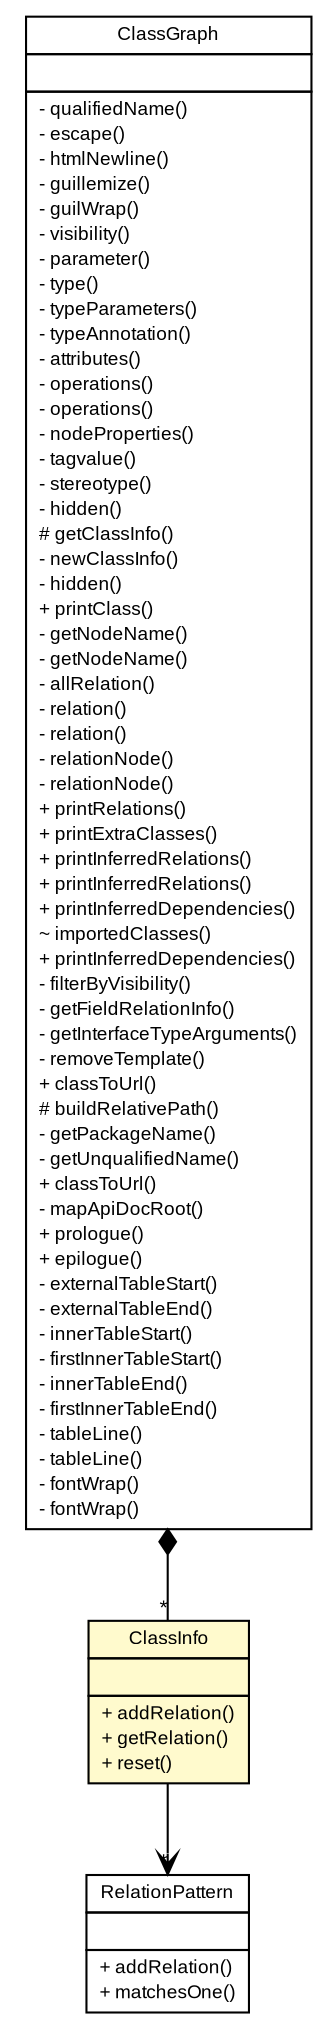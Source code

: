 #!/usr/local/bin/dot
#
# Class diagram 
# Generated by UMLGraph version R5_7_2-3-gee82a7 (http://www.umlgraph.org/)
#

digraph G {
	edge [fontname="arial",fontsize=10,labelfontname="arial",labelfontsize=10];
	node [fontname="arial",fontsize=10,shape=plaintext];
	nodesep=0.25;
	ranksep=0.5;
	// org.umlgraph.doclet.RelationPattern
	c237 [label=<<table title="org.umlgraph.doclet.RelationPattern" border="0" cellborder="1" cellspacing="0" cellpadding="2" port="p" href="./RelationPattern.html">
		<tr><td><table border="0" cellspacing="0" cellpadding="1">
<tr><td align="center" balign="center"> RelationPattern </td></tr>
		</table></td></tr>
		<tr><td><table border="0" cellspacing="0" cellpadding="1">
<tr><td align="left" balign="left">  </td></tr>
		</table></td></tr>
		<tr><td><table border="0" cellspacing="0" cellpadding="1">
<tr><td align="left" balign="left"> + addRelation() </td></tr>
<tr><td align="left" balign="left"> + matchesOne() </td></tr>
		</table></td></tr>
		</table>>, URL="./RelationPattern.html", fontname="arial", fontcolor="black", fontsize=9.0];
	// org.umlgraph.doclet.ClassInfo
	c250 [label=<<table title="org.umlgraph.doclet.ClassInfo" border="0" cellborder="1" cellspacing="0" cellpadding="2" port="p" bgcolor="lemonChiffon" href="./ClassInfo.html">
		<tr><td><table border="0" cellspacing="0" cellpadding="1">
<tr><td align="center" balign="center"> ClassInfo </td></tr>
		</table></td></tr>
		<tr><td><table border="0" cellspacing="0" cellpadding="1">
<tr><td align="left" balign="left">  </td></tr>
		</table></td></tr>
		<tr><td><table border="0" cellspacing="0" cellpadding="1">
<tr><td align="left" balign="left"> + addRelation() </td></tr>
<tr><td align="left" balign="left"> + getRelation() </td></tr>
<tr><td align="left" balign="left"> + reset() </td></tr>
		</table></td></tr>
		</table>>, URL="./ClassInfo.html", fontname="arial", fontcolor="black", fontsize=9.0];
	// org.umlgraph.doclet.ClassGraph
	c251 [label=<<table title="org.umlgraph.doclet.ClassGraph" border="0" cellborder="1" cellspacing="0" cellpadding="2" port="p" href="./ClassGraph.html">
		<tr><td><table border="0" cellspacing="0" cellpadding="1">
<tr><td align="center" balign="center"> ClassGraph </td></tr>
		</table></td></tr>
		<tr><td><table border="0" cellspacing="0" cellpadding="1">
<tr><td align="left" balign="left">  </td></tr>
		</table></td></tr>
		<tr><td><table border="0" cellspacing="0" cellpadding="1">
<tr><td align="left" balign="left"> - qualifiedName() </td></tr>
<tr><td align="left" balign="left"> - escape() </td></tr>
<tr><td align="left" balign="left"> - htmlNewline() </td></tr>
<tr><td align="left" balign="left"> - guillemize() </td></tr>
<tr><td align="left" balign="left"> - guilWrap() </td></tr>
<tr><td align="left" balign="left"> - visibility() </td></tr>
<tr><td align="left" balign="left"> - parameter() </td></tr>
<tr><td align="left" balign="left"> - type() </td></tr>
<tr><td align="left" balign="left"> - typeParameters() </td></tr>
<tr><td align="left" balign="left"> - typeAnnotation() </td></tr>
<tr><td align="left" balign="left"> - attributes() </td></tr>
<tr><td align="left" balign="left"> - operations() </td></tr>
<tr><td align="left" balign="left"> - operations() </td></tr>
<tr><td align="left" balign="left"> - nodeProperties() </td></tr>
<tr><td align="left" balign="left"> - tagvalue() </td></tr>
<tr><td align="left" balign="left"> - stereotype() </td></tr>
<tr><td align="left" balign="left"> - hidden() </td></tr>
<tr><td align="left" balign="left"> # getClassInfo() </td></tr>
<tr><td align="left" balign="left"> - newClassInfo() </td></tr>
<tr><td align="left" balign="left"> - hidden() </td></tr>
<tr><td align="left" balign="left"> + printClass() </td></tr>
<tr><td align="left" balign="left"> - getNodeName() </td></tr>
<tr><td align="left" balign="left"> - getNodeName() </td></tr>
<tr><td align="left" balign="left"> - allRelation() </td></tr>
<tr><td align="left" balign="left"> - relation() </td></tr>
<tr><td align="left" balign="left"> - relation() </td></tr>
<tr><td align="left" balign="left"> - relationNode() </td></tr>
<tr><td align="left" balign="left"> - relationNode() </td></tr>
<tr><td align="left" balign="left"> + printRelations() </td></tr>
<tr><td align="left" balign="left"> + printExtraClasses() </td></tr>
<tr><td align="left" balign="left"> + printInferredRelations() </td></tr>
<tr><td align="left" balign="left"> + printInferredRelations() </td></tr>
<tr><td align="left" balign="left"> + printInferredDependencies() </td></tr>
<tr><td align="left" balign="left"> ~ importedClasses() </td></tr>
<tr><td align="left" balign="left"> + printInferredDependencies() </td></tr>
<tr><td align="left" balign="left"> - filterByVisibility() </td></tr>
<tr><td align="left" balign="left"> - getFieldRelationInfo() </td></tr>
<tr><td align="left" balign="left"> - getInterfaceTypeArguments() </td></tr>
<tr><td align="left" balign="left"> - removeTemplate() </td></tr>
<tr><td align="left" balign="left"> + classToUrl() </td></tr>
<tr><td align="left" balign="left"> # buildRelativePath() </td></tr>
<tr><td align="left" balign="left"> - getPackageName() </td></tr>
<tr><td align="left" balign="left"> - getUnqualifiedName() </td></tr>
<tr><td align="left" balign="left"> + classToUrl() </td></tr>
<tr><td align="left" balign="left"> - mapApiDocRoot() </td></tr>
<tr><td align="left" balign="left"> + prologue() </td></tr>
<tr><td align="left" balign="left"> + epilogue() </td></tr>
<tr><td align="left" balign="left"> - externalTableStart() </td></tr>
<tr><td align="left" balign="left"> - externalTableEnd() </td></tr>
<tr><td align="left" balign="left"> - innerTableStart() </td></tr>
<tr><td align="left" balign="left"> - firstInnerTableStart() </td></tr>
<tr><td align="left" balign="left"> - innerTableEnd() </td></tr>
<tr><td align="left" balign="left"> - firstInnerTableEnd() </td></tr>
<tr><td align="left" balign="left"> - tableLine() </td></tr>
<tr><td align="left" balign="left"> - tableLine() </td></tr>
<tr><td align="left" balign="left"> - fontWrap() </td></tr>
<tr><td align="left" balign="left"> - fontWrap() </td></tr>
		</table></td></tr>
		</table>>, URL="./ClassGraph.html", fontname="arial", fontcolor="black", fontsize=9.0];
	// org.umlgraph.doclet.ClassGraph COMPOSED org.umlgraph.doclet.ClassInfo
	c251:p -> c250:p [taillabel="", label="", headlabel="*", fontname="arial", fontcolor="black", fontsize=10.0, color="black", arrowhead=none, arrowtail=diamond, dir=both];
	// org.umlgraph.doclet.ClassInfo NAVASSOC org.umlgraph.doclet.RelationPattern
	c250:p -> c237:p [taillabel="", label="", headlabel="*", fontname="arial", fontcolor="black", fontsize=10.0, color="black", arrowhead=open];
}

